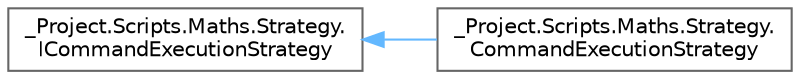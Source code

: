 digraph "Graphical Class Hierarchy"
{
 // LATEX_PDF_SIZE
  bgcolor="transparent";
  edge [fontname=Helvetica,fontsize=10,labelfontname=Helvetica,labelfontsize=10];
  node [fontname=Helvetica,fontsize=10,shape=box,height=0.2,width=0.4];
  rankdir="LR";
  Node0 [id="Node000000",label="_Project.Scripts.Maths.Strategy.\lICommandExecutionStrategy",height=0.2,width=0.4,color="grey40", fillcolor="white", style="filled",URL="$interface___project_1_1_scripts_1_1_maths_1_1_strategy_1_1_i_command_execution_strategy.html",tooltip="Интерфейс, отвечающий за выполнение математических операций"];
  Node0 -> Node1 [id="edge18_Node000000_Node000001",dir="back",color="steelblue1",style="solid",tooltip=" "];
  Node1 [id="Node000001",label="_Project.Scripts.Maths.Strategy.\lCommandExecutionStrategy",height=0.2,width=0.4,color="grey40", fillcolor="white", style="filled",URL="$class___project_1_1_scripts_1_1_maths_1_1_strategy_1_1_command_execution_strategy.html",tooltip="Класс, отвечающий за выполнение математических операций"];
}
